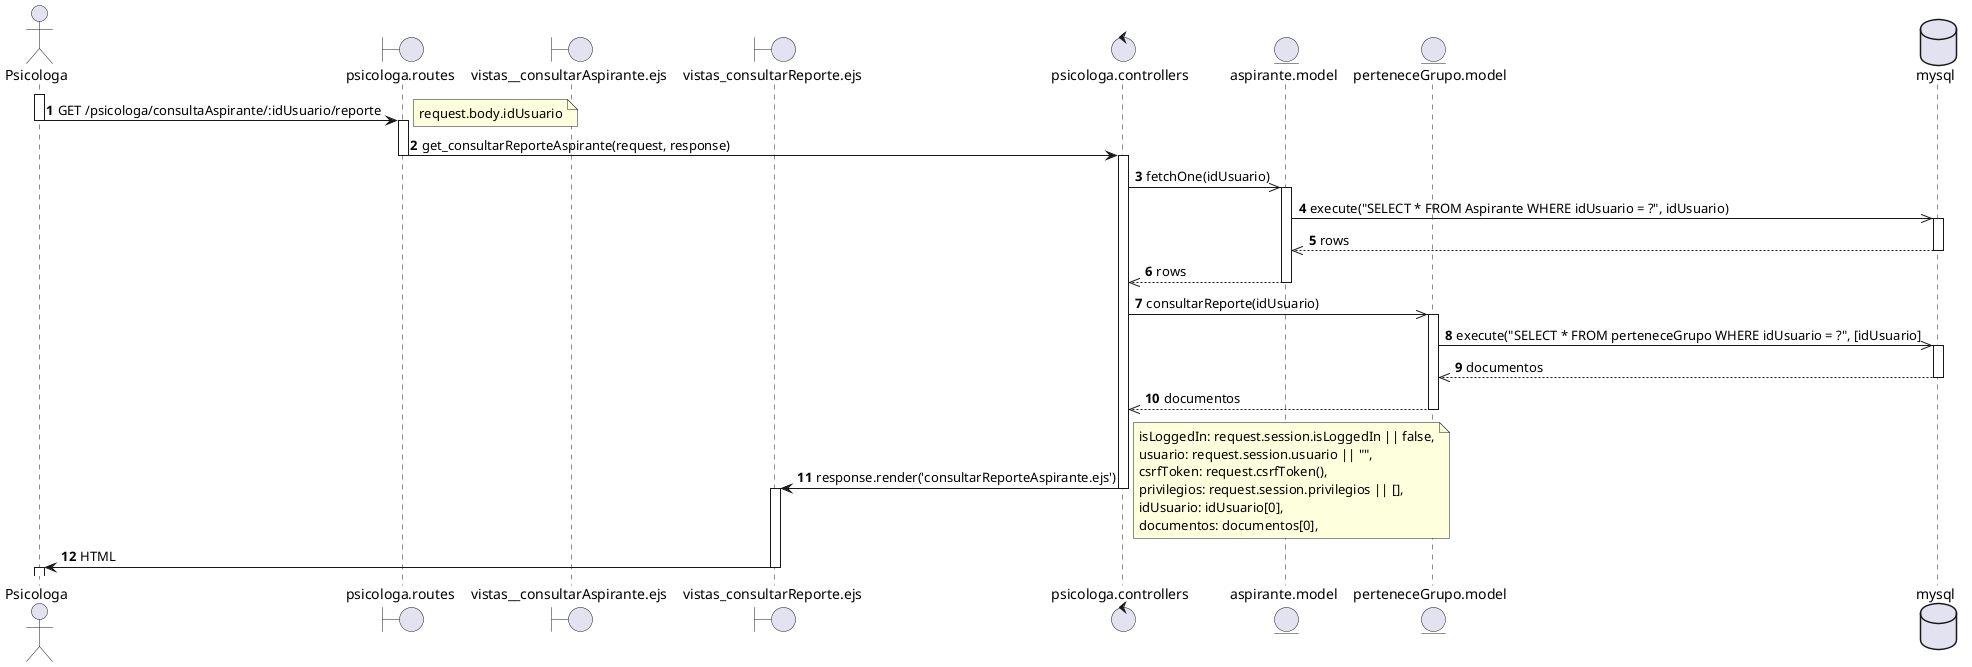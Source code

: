 @startuml   consultarReporteAspirante 7
actor       Psicologa                    as a1
boundary    psicologa.routes             as a2
boundary    vistas__consultarAspirante.ejs  as a3
boundary    vistas_consultarReporte.ejs as a6
control     psicologa.controllers        as a4
entity      aspirante.model              as a7
entity      perteneceGrupo.model         as a8
database    mysql                        as a5

autonumber
activate a1
a1 -> a2: GET /psicologa/consultaAspirante/:idUsuario/reporte
note right
request.body.idUsuario
end note
deactivate a1
activate a2
a2->a4: get_consultarReporteAspirante(request, response)
deactivate a2
activate a4
a4 ->> a7: fetchOne(idUsuario)
activate a7
a7->>a5: execute("SELECT * FROM Aspirante WHERE idUsuario = ?", idUsuario)
activate a5
a5-->>a7: rows
deactivate a5
a7 -->> a4: rows
deactivate a7

a4 ->> a8: consultarReporte(idUsuario)
activate a8
a8 ->> a5: execute("SELECT * FROM perteneceGrupo WHERE idUsuario = ?", [idUsuario]
activate a5
a5 -->> a8: documentos
deactivate a5
a8 -->> a4: documentos
deactivate a8


a4->a6: response.render('consultarReporteAspirante.ejs')
note right
      isLoggedIn: request.session.isLoggedIn || false,
      usuario: request.session.usuario || "",
      csrfToken: request.csrfToken(),
      privilegios: request.session.privilegios || [],
      idUsuario: idUsuario[0],
      documentos: documentos[0],
end note
deactivate a4
activate a6
a6->a1: HTML
deactivate a6
activate a1

@enduml